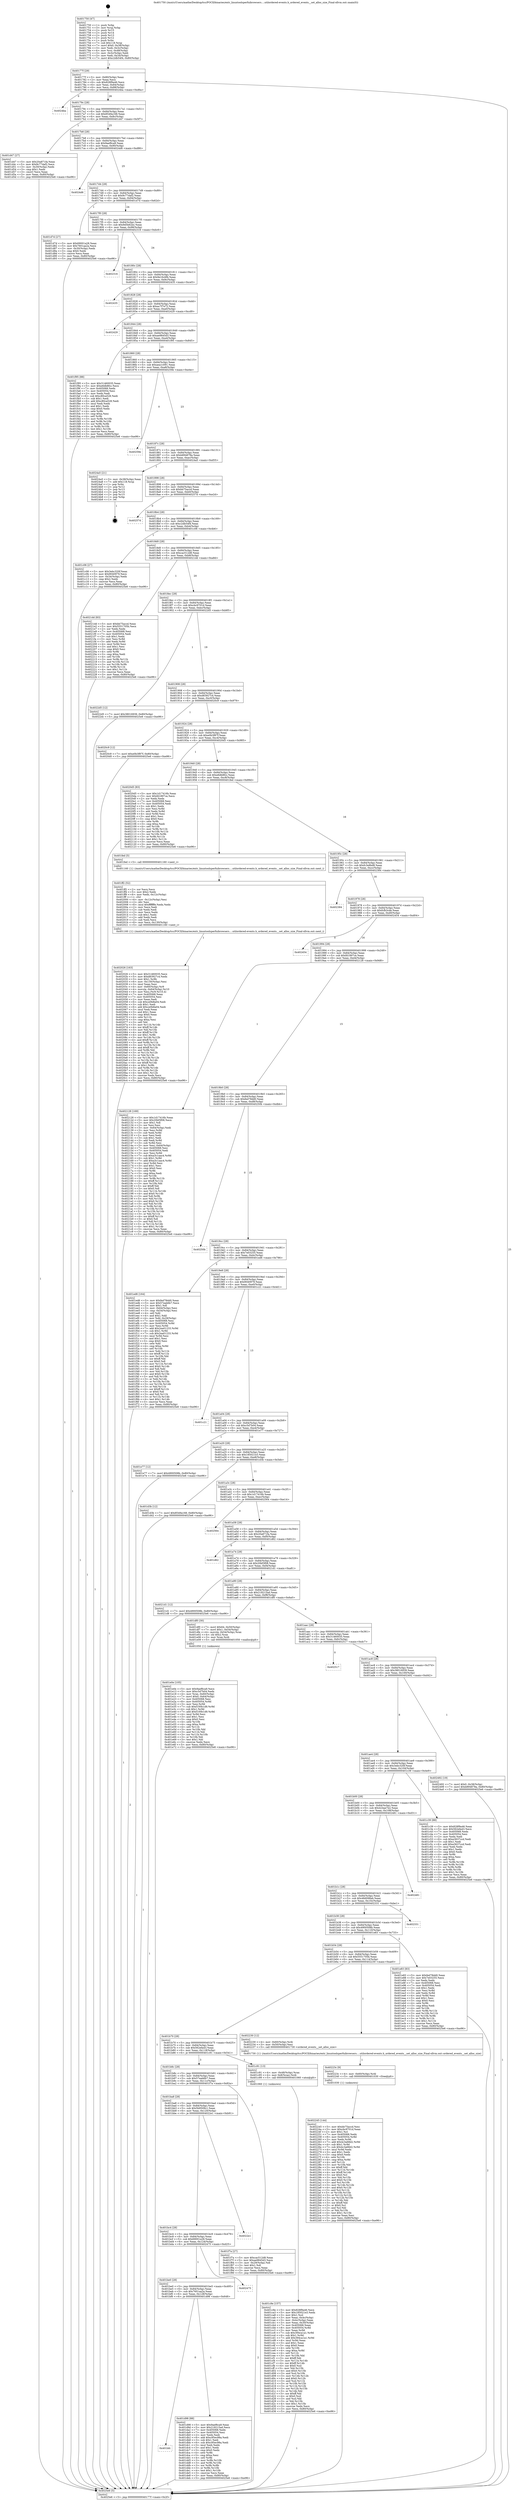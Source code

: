 digraph "0x401750" {
  label = "0x401750 (/mnt/c/Users/mathe/Desktop/tcc/POCII/binaries/extr_linuxtoolsperfuibrowsers....utilordered-events.h_ordered_events__set_alloc_size_Final-ollvm.out::main(0))"
  labelloc = "t"
  node[shape=record]

  Entry [label="",width=0.3,height=0.3,shape=circle,fillcolor=black,style=filled]
  "0x40177f" [label="{
     0x40177f [29]\l
     | [instrs]\l
     &nbsp;&nbsp;0x40177f \<+3\>: mov -0x80(%rbp),%eax\l
     &nbsp;&nbsp;0x401782 \<+2\>: mov %eax,%ecx\l
     &nbsp;&nbsp;0x401784 \<+6\>: sub $0x828f9a46,%ecx\l
     &nbsp;&nbsp;0x40178a \<+6\>: mov %eax,-0x84(%rbp)\l
     &nbsp;&nbsp;0x401790 \<+6\>: mov %ecx,-0x88(%rbp)\l
     &nbsp;&nbsp;0x401796 \<+6\>: je 00000000004024ba \<main+0xd6a\>\l
  }"]
  "0x4024ba" [label="{
     0x4024ba\l
  }", style=dashed]
  "0x40179c" [label="{
     0x40179c [28]\l
     | [instrs]\l
     &nbsp;&nbsp;0x40179c \<+5\>: jmp 00000000004017a1 \<main+0x51\>\l
     &nbsp;&nbsp;0x4017a1 \<+6\>: mov -0x84(%rbp),%eax\l
     &nbsp;&nbsp;0x4017a7 \<+5\>: sub $0x8549a168,%eax\l
     &nbsp;&nbsp;0x4017ac \<+6\>: mov %eax,-0x8c(%rbp)\l
     &nbsp;&nbsp;0x4017b2 \<+6\>: je 0000000000401d47 \<main+0x5f7\>\l
  }"]
  Exit [label="",width=0.3,height=0.3,shape=circle,fillcolor=black,style=filled,peripheries=2]
  "0x401d47" [label="{
     0x401d47 [27]\l
     | [instrs]\l
     &nbsp;&nbsp;0x401d47 \<+5\>: mov $0x20a871fa,%eax\l
     &nbsp;&nbsp;0x401d4c \<+5\>: mov $0x9c77daf2,%ecx\l
     &nbsp;&nbsp;0x401d51 \<+3\>: mov -0x30(%rbp),%edx\l
     &nbsp;&nbsp;0x401d54 \<+3\>: cmp $0x1,%edx\l
     &nbsp;&nbsp;0x401d57 \<+3\>: cmovl %ecx,%eax\l
     &nbsp;&nbsp;0x401d5a \<+3\>: mov %eax,-0x80(%rbp)\l
     &nbsp;&nbsp;0x401d5d \<+5\>: jmp 00000000004025e6 \<main+0xe96\>\l
  }"]
  "0x4017b8" [label="{
     0x4017b8 [28]\l
     | [instrs]\l
     &nbsp;&nbsp;0x4017b8 \<+5\>: jmp 00000000004017bd \<main+0x6d\>\l
     &nbsp;&nbsp;0x4017bd \<+6\>: mov -0x84(%rbp),%eax\l
     &nbsp;&nbsp;0x4017c3 \<+5\>: sub $0x9aef6ca9,%eax\l
     &nbsp;&nbsp;0x4017c8 \<+6\>: mov %eax,-0x90(%rbp)\l
     &nbsp;&nbsp;0x4017ce \<+6\>: je 00000000004024d6 \<main+0xd86\>\l
  }"]
  "0x402245" [label="{
     0x402245 [144]\l
     | [instrs]\l
     &nbsp;&nbsp;0x402245 \<+5\>: mov $0xbb75accd,%esi\l
     &nbsp;&nbsp;0x40224a \<+5\>: mov $0xcbc9701d,%eax\l
     &nbsp;&nbsp;0x40224f \<+2\>: mov $0x1,%cl\l
     &nbsp;&nbsp;0x402251 \<+7\>: mov 0x405068,%edx\l
     &nbsp;&nbsp;0x402258 \<+8\>: mov 0x405054,%r8d\l
     &nbsp;&nbsp;0x402260 \<+3\>: mov %edx,%r9d\l
     &nbsp;&nbsp;0x402263 \<+7\>: add $0x4c3a68d2,%r9d\l
     &nbsp;&nbsp;0x40226a \<+4\>: sub $0x1,%r9d\l
     &nbsp;&nbsp;0x40226e \<+7\>: sub $0x4c3a68d2,%r9d\l
     &nbsp;&nbsp;0x402275 \<+4\>: imul %r9d,%edx\l
     &nbsp;&nbsp;0x402279 \<+3\>: and $0x1,%edx\l
     &nbsp;&nbsp;0x40227c \<+3\>: cmp $0x0,%edx\l
     &nbsp;&nbsp;0x40227f \<+4\>: sete %r10b\l
     &nbsp;&nbsp;0x402283 \<+4\>: cmp $0xa,%r8d\l
     &nbsp;&nbsp;0x402287 \<+4\>: setl %r11b\l
     &nbsp;&nbsp;0x40228b \<+3\>: mov %r10b,%bl\l
     &nbsp;&nbsp;0x40228e \<+3\>: xor $0xff,%bl\l
     &nbsp;&nbsp;0x402291 \<+3\>: mov %r11b,%r14b\l
     &nbsp;&nbsp;0x402294 \<+4\>: xor $0xff,%r14b\l
     &nbsp;&nbsp;0x402298 \<+3\>: xor $0x0,%cl\l
     &nbsp;&nbsp;0x40229b \<+3\>: mov %bl,%r15b\l
     &nbsp;&nbsp;0x40229e \<+4\>: and $0x0,%r15b\l
     &nbsp;&nbsp;0x4022a2 \<+3\>: and %cl,%r10b\l
     &nbsp;&nbsp;0x4022a5 \<+3\>: mov %r14b,%r12b\l
     &nbsp;&nbsp;0x4022a8 \<+4\>: and $0x0,%r12b\l
     &nbsp;&nbsp;0x4022ac \<+3\>: and %cl,%r11b\l
     &nbsp;&nbsp;0x4022af \<+3\>: or %r10b,%r15b\l
     &nbsp;&nbsp;0x4022b2 \<+3\>: or %r11b,%r12b\l
     &nbsp;&nbsp;0x4022b5 \<+3\>: xor %r12b,%r15b\l
     &nbsp;&nbsp;0x4022b8 \<+3\>: or %r14b,%bl\l
     &nbsp;&nbsp;0x4022bb \<+3\>: xor $0xff,%bl\l
     &nbsp;&nbsp;0x4022be \<+3\>: or $0x0,%cl\l
     &nbsp;&nbsp;0x4022c1 \<+2\>: and %cl,%bl\l
     &nbsp;&nbsp;0x4022c3 \<+3\>: or %bl,%r15b\l
     &nbsp;&nbsp;0x4022c6 \<+4\>: test $0x1,%r15b\l
     &nbsp;&nbsp;0x4022ca \<+3\>: cmovne %eax,%esi\l
     &nbsp;&nbsp;0x4022cd \<+3\>: mov %esi,-0x80(%rbp)\l
     &nbsp;&nbsp;0x4022d0 \<+5\>: jmp 00000000004025e6 \<main+0xe96\>\l
  }"]
  "0x4024d6" [label="{
     0x4024d6\l
  }", style=dashed]
  "0x4017d4" [label="{
     0x4017d4 [28]\l
     | [instrs]\l
     &nbsp;&nbsp;0x4017d4 \<+5\>: jmp 00000000004017d9 \<main+0x89\>\l
     &nbsp;&nbsp;0x4017d9 \<+6\>: mov -0x84(%rbp),%eax\l
     &nbsp;&nbsp;0x4017df \<+5\>: sub $0x9c77daf2,%eax\l
     &nbsp;&nbsp;0x4017e4 \<+6\>: mov %eax,-0x94(%rbp)\l
     &nbsp;&nbsp;0x4017ea \<+6\>: je 0000000000401d7d \<main+0x62d\>\l
  }"]
  "0x40223c" [label="{
     0x40223c [9]\l
     | [instrs]\l
     &nbsp;&nbsp;0x40223c \<+4\>: mov -0x60(%rbp),%rdi\l
     &nbsp;&nbsp;0x402240 \<+5\>: call 0000000000401030 \<free@plt\>\l
     | [calls]\l
     &nbsp;&nbsp;0x401030 \{1\} (unknown)\l
  }"]
  "0x401d7d" [label="{
     0x401d7d [27]\l
     | [instrs]\l
     &nbsp;&nbsp;0x401d7d \<+5\>: mov $0x69001a28,%eax\l
     &nbsp;&nbsp;0x401d82 \<+5\>: mov $0x7601aa2a,%ecx\l
     &nbsp;&nbsp;0x401d87 \<+3\>: mov -0x30(%rbp),%edx\l
     &nbsp;&nbsp;0x401d8a \<+3\>: cmp $0x0,%edx\l
     &nbsp;&nbsp;0x401d8d \<+3\>: cmove %ecx,%eax\l
     &nbsp;&nbsp;0x401d90 \<+3\>: mov %eax,-0x80(%rbp)\l
     &nbsp;&nbsp;0x401d93 \<+5\>: jmp 00000000004025e6 \<main+0xe96\>\l
  }"]
  "0x4017f0" [label="{
     0x4017f0 [28]\l
     | [instrs]\l
     &nbsp;&nbsp;0x4017f0 \<+5\>: jmp 00000000004017f5 \<main+0xa5\>\l
     &nbsp;&nbsp;0x4017f5 \<+6\>: mov -0x84(%rbp),%eax\l
     &nbsp;&nbsp;0x4017fb \<+5\>: sub $0x9d5b62ec,%eax\l
     &nbsp;&nbsp;0x401800 \<+6\>: mov %eax,-0x98(%rbp)\l
     &nbsp;&nbsp;0x401806 \<+6\>: je 0000000000402316 \<main+0xbc6\>\l
  }"]
  "0x402026" [label="{
     0x402026 [163]\l
     | [instrs]\l
     &nbsp;&nbsp;0x402026 \<+5\>: mov $0x31460035,%ecx\l
     &nbsp;&nbsp;0x40202b \<+5\>: mov $0xd83927c4,%edx\l
     &nbsp;&nbsp;0x402030 \<+3\>: mov $0x1,%r8b\l
     &nbsp;&nbsp;0x402033 \<+6\>: mov -0x130(%rbp),%esi\l
     &nbsp;&nbsp;0x402039 \<+3\>: imul %eax,%esi\l
     &nbsp;&nbsp;0x40203c \<+4\>: mov -0x60(%rbp),%r9\l
     &nbsp;&nbsp;0x402040 \<+4\>: movslq -0x64(%rbp),%r10\l
     &nbsp;&nbsp;0x402044 \<+4\>: mov %esi,(%r9,%r10,4)\l
     &nbsp;&nbsp;0x402048 \<+7\>: mov 0x405068,%eax\l
     &nbsp;&nbsp;0x40204f \<+7\>: mov 0x405054,%esi\l
     &nbsp;&nbsp;0x402056 \<+2\>: mov %eax,%edi\l
     &nbsp;&nbsp;0x402058 \<+6\>: sub $0xce0b8a04,%edi\l
     &nbsp;&nbsp;0x40205e \<+3\>: sub $0x1,%edi\l
     &nbsp;&nbsp;0x402061 \<+6\>: add $0xce0b8a04,%edi\l
     &nbsp;&nbsp;0x402067 \<+3\>: imul %edi,%eax\l
     &nbsp;&nbsp;0x40206a \<+3\>: and $0x1,%eax\l
     &nbsp;&nbsp;0x40206d \<+3\>: cmp $0x0,%eax\l
     &nbsp;&nbsp;0x402070 \<+4\>: sete %r11b\l
     &nbsp;&nbsp;0x402074 \<+3\>: cmp $0xa,%esi\l
     &nbsp;&nbsp;0x402077 \<+3\>: setl %bl\l
     &nbsp;&nbsp;0x40207a \<+3\>: mov %r11b,%r14b\l
     &nbsp;&nbsp;0x40207d \<+4\>: xor $0xff,%r14b\l
     &nbsp;&nbsp;0x402081 \<+3\>: mov %bl,%r15b\l
     &nbsp;&nbsp;0x402084 \<+4\>: xor $0xff,%r15b\l
     &nbsp;&nbsp;0x402088 \<+4\>: xor $0x1,%r8b\l
     &nbsp;&nbsp;0x40208c \<+3\>: mov %r14b,%r12b\l
     &nbsp;&nbsp;0x40208f \<+4\>: and $0xff,%r12b\l
     &nbsp;&nbsp;0x402093 \<+3\>: and %r8b,%r11b\l
     &nbsp;&nbsp;0x402096 \<+3\>: mov %r15b,%r13b\l
     &nbsp;&nbsp;0x402099 \<+4\>: and $0xff,%r13b\l
     &nbsp;&nbsp;0x40209d \<+3\>: and %r8b,%bl\l
     &nbsp;&nbsp;0x4020a0 \<+3\>: or %r11b,%r12b\l
     &nbsp;&nbsp;0x4020a3 \<+3\>: or %bl,%r13b\l
     &nbsp;&nbsp;0x4020a6 \<+3\>: xor %r13b,%r12b\l
     &nbsp;&nbsp;0x4020a9 \<+3\>: or %r15b,%r14b\l
     &nbsp;&nbsp;0x4020ac \<+4\>: xor $0xff,%r14b\l
     &nbsp;&nbsp;0x4020b0 \<+4\>: or $0x1,%r8b\l
     &nbsp;&nbsp;0x4020b4 \<+3\>: and %r8b,%r14b\l
     &nbsp;&nbsp;0x4020b7 \<+3\>: or %r14b,%r12b\l
     &nbsp;&nbsp;0x4020ba \<+4\>: test $0x1,%r12b\l
     &nbsp;&nbsp;0x4020be \<+3\>: cmovne %edx,%ecx\l
     &nbsp;&nbsp;0x4020c1 \<+3\>: mov %ecx,-0x80(%rbp)\l
     &nbsp;&nbsp;0x4020c4 \<+5\>: jmp 00000000004025e6 \<main+0xe96\>\l
  }"]
  "0x402316" [label="{
     0x402316\l
  }", style=dashed]
  "0x40180c" [label="{
     0x40180c [28]\l
     | [instrs]\l
     &nbsp;&nbsp;0x40180c \<+5\>: jmp 0000000000401811 \<main+0xc1\>\l
     &nbsp;&nbsp;0x401811 \<+6\>: mov -0x84(%rbp),%eax\l
     &nbsp;&nbsp;0x401817 \<+5\>: sub $0x9e16c6fb,%eax\l
     &nbsp;&nbsp;0x40181c \<+6\>: mov %eax,-0x9c(%rbp)\l
     &nbsp;&nbsp;0x401822 \<+6\>: je 0000000000402435 \<main+0xce5\>\l
  }"]
  "0x401ff2" [label="{
     0x401ff2 [52]\l
     | [instrs]\l
     &nbsp;&nbsp;0x401ff2 \<+2\>: xor %ecx,%ecx\l
     &nbsp;&nbsp;0x401ff4 \<+5\>: mov $0x2,%edx\l
     &nbsp;&nbsp;0x401ff9 \<+6\>: mov %edx,-0x12c(%rbp)\l
     &nbsp;&nbsp;0x401fff \<+1\>: cltd\l
     &nbsp;&nbsp;0x402000 \<+6\>: mov -0x12c(%rbp),%esi\l
     &nbsp;&nbsp;0x402006 \<+2\>: idiv %esi\l
     &nbsp;&nbsp;0x402008 \<+6\>: imul $0xfffffffe,%edx,%edx\l
     &nbsp;&nbsp;0x40200e \<+2\>: mov %ecx,%edi\l
     &nbsp;&nbsp;0x402010 \<+2\>: sub %edx,%edi\l
     &nbsp;&nbsp;0x402012 \<+2\>: mov %ecx,%edx\l
     &nbsp;&nbsp;0x402014 \<+3\>: sub $0x1,%edx\l
     &nbsp;&nbsp;0x402017 \<+2\>: add %edx,%edi\l
     &nbsp;&nbsp;0x402019 \<+2\>: sub %edi,%ecx\l
     &nbsp;&nbsp;0x40201b \<+6\>: mov %ecx,-0x130(%rbp)\l
     &nbsp;&nbsp;0x402021 \<+5\>: call 0000000000401160 \<next_i\>\l
     | [calls]\l
     &nbsp;&nbsp;0x401160 \{1\} (/mnt/c/Users/mathe/Desktop/tcc/POCII/binaries/extr_linuxtoolsperfuibrowsers....utilordered-events.h_ordered_events__set_alloc_size_Final-ollvm.out::next_i)\l
  }"]
  "0x402435" [label="{
     0x402435\l
  }", style=dashed]
  "0x401828" [label="{
     0x401828 [28]\l
     | [instrs]\l
     &nbsp;&nbsp;0x401828 \<+5\>: jmp 000000000040182d \<main+0xdd\>\l
     &nbsp;&nbsp;0x40182d \<+6\>: mov -0x84(%rbp),%eax\l
     &nbsp;&nbsp;0x401833 \<+5\>: sub $0xac7f7e72,%eax\l
     &nbsp;&nbsp;0x401838 \<+6\>: mov %eax,-0xa0(%rbp)\l
     &nbsp;&nbsp;0x40183e \<+6\>: je 0000000000402429 \<main+0xcd9\>\l
  }"]
  "0x401e0e" [label="{
     0x401e0e [105]\l
     | [instrs]\l
     &nbsp;&nbsp;0x401e0e \<+5\>: mov $0x9aef6ca9,%ecx\l
     &nbsp;&nbsp;0x401e13 \<+5\>: mov $0xc5d7b04,%edx\l
     &nbsp;&nbsp;0x401e18 \<+4\>: mov %rax,-0x60(%rbp)\l
     &nbsp;&nbsp;0x401e1c \<+7\>: movl $0x0,-0x64(%rbp)\l
     &nbsp;&nbsp;0x401e23 \<+7\>: mov 0x405068,%esi\l
     &nbsp;&nbsp;0x401e2a \<+8\>: mov 0x405054,%r8d\l
     &nbsp;&nbsp;0x401e32 \<+3\>: mov %esi,%r9d\l
     &nbsp;&nbsp;0x401e35 \<+7\>: sub $0xf100b1d9,%r9d\l
     &nbsp;&nbsp;0x401e3c \<+4\>: sub $0x1,%r9d\l
     &nbsp;&nbsp;0x401e40 \<+7\>: add $0xf100b1d9,%r9d\l
     &nbsp;&nbsp;0x401e47 \<+4\>: imul %r9d,%esi\l
     &nbsp;&nbsp;0x401e4b \<+3\>: and $0x1,%esi\l
     &nbsp;&nbsp;0x401e4e \<+3\>: cmp $0x0,%esi\l
     &nbsp;&nbsp;0x401e51 \<+4\>: sete %r10b\l
     &nbsp;&nbsp;0x401e55 \<+4\>: cmp $0xa,%r8d\l
     &nbsp;&nbsp;0x401e59 \<+4\>: setl %r11b\l
     &nbsp;&nbsp;0x401e5d \<+3\>: mov %r10b,%bl\l
     &nbsp;&nbsp;0x401e60 \<+3\>: and %r11b,%bl\l
     &nbsp;&nbsp;0x401e63 \<+3\>: xor %r11b,%r10b\l
     &nbsp;&nbsp;0x401e66 \<+3\>: or %r10b,%bl\l
     &nbsp;&nbsp;0x401e69 \<+3\>: test $0x1,%bl\l
     &nbsp;&nbsp;0x401e6c \<+3\>: cmovne %edx,%ecx\l
     &nbsp;&nbsp;0x401e6f \<+3\>: mov %ecx,-0x80(%rbp)\l
     &nbsp;&nbsp;0x401e72 \<+5\>: jmp 00000000004025e6 \<main+0xe96\>\l
  }"]
  "0x402429" [label="{
     0x402429\l
  }", style=dashed]
  "0x401844" [label="{
     0x401844 [28]\l
     | [instrs]\l
     &nbsp;&nbsp;0x401844 \<+5\>: jmp 0000000000401849 \<main+0xf9\>\l
     &nbsp;&nbsp;0x401849 \<+6\>: mov -0x84(%rbp),%eax\l
     &nbsp;&nbsp;0x40184f \<+5\>: sub $0xae9845d3,%eax\l
     &nbsp;&nbsp;0x401854 \<+6\>: mov %eax,-0xa4(%rbp)\l
     &nbsp;&nbsp;0x40185a \<+6\>: je 0000000000401f95 \<main+0x845\>\l
  }"]
  "0x401bfc" [label="{
     0x401bfc\l
  }", style=dashed]
  "0x401f95" [label="{
     0x401f95 [88]\l
     | [instrs]\l
     &nbsp;&nbsp;0x401f95 \<+5\>: mov $0x31460035,%eax\l
     &nbsp;&nbsp;0x401f9a \<+5\>: mov $0xe6db8fcc,%ecx\l
     &nbsp;&nbsp;0x401f9f \<+7\>: mov 0x405068,%edx\l
     &nbsp;&nbsp;0x401fa6 \<+7\>: mov 0x405054,%esi\l
     &nbsp;&nbsp;0x401fad \<+2\>: mov %edx,%edi\l
     &nbsp;&nbsp;0x401faf \<+6\>: sub $0xc80ca528,%edi\l
     &nbsp;&nbsp;0x401fb5 \<+3\>: sub $0x1,%edi\l
     &nbsp;&nbsp;0x401fb8 \<+6\>: add $0xc80ca528,%edi\l
     &nbsp;&nbsp;0x401fbe \<+3\>: imul %edi,%edx\l
     &nbsp;&nbsp;0x401fc1 \<+3\>: and $0x1,%edx\l
     &nbsp;&nbsp;0x401fc4 \<+3\>: cmp $0x0,%edx\l
     &nbsp;&nbsp;0x401fc7 \<+4\>: sete %r8b\l
     &nbsp;&nbsp;0x401fcb \<+3\>: cmp $0xa,%esi\l
     &nbsp;&nbsp;0x401fce \<+4\>: setl %r9b\l
     &nbsp;&nbsp;0x401fd2 \<+3\>: mov %r8b,%r10b\l
     &nbsp;&nbsp;0x401fd5 \<+3\>: and %r9b,%r10b\l
     &nbsp;&nbsp;0x401fd8 \<+3\>: xor %r9b,%r8b\l
     &nbsp;&nbsp;0x401fdb \<+3\>: or %r8b,%r10b\l
     &nbsp;&nbsp;0x401fde \<+4\>: test $0x1,%r10b\l
     &nbsp;&nbsp;0x401fe2 \<+3\>: cmovne %ecx,%eax\l
     &nbsp;&nbsp;0x401fe5 \<+3\>: mov %eax,-0x80(%rbp)\l
     &nbsp;&nbsp;0x401fe8 \<+5\>: jmp 00000000004025e6 \<main+0xe96\>\l
  }"]
  "0x401860" [label="{
     0x401860 [28]\l
     | [instrs]\l
     &nbsp;&nbsp;0x401860 \<+5\>: jmp 0000000000401865 \<main+0x115\>\l
     &nbsp;&nbsp;0x401865 \<+6\>: mov -0x84(%rbp),%eax\l
     &nbsp;&nbsp;0x40186b \<+5\>: sub $0xaea1c091,%eax\l
     &nbsp;&nbsp;0x401870 \<+6\>: mov %eax,-0xa8(%rbp)\l
     &nbsp;&nbsp;0x401876 \<+6\>: je 000000000040259e \<main+0xe4e\>\l
  }"]
  "0x401d98" [label="{
     0x401d98 [88]\l
     | [instrs]\l
     &nbsp;&nbsp;0x401d98 \<+5\>: mov $0x9aef6ca9,%eax\l
     &nbsp;&nbsp;0x401d9d \<+5\>: mov $0x218215ad,%ecx\l
     &nbsp;&nbsp;0x401da2 \<+7\>: mov 0x405068,%edx\l
     &nbsp;&nbsp;0x401da9 \<+7\>: mov 0x405054,%esi\l
     &nbsp;&nbsp;0x401db0 \<+2\>: mov %edx,%edi\l
     &nbsp;&nbsp;0x401db2 \<+6\>: add $0xc95ec98a,%edi\l
     &nbsp;&nbsp;0x401db8 \<+3\>: sub $0x1,%edi\l
     &nbsp;&nbsp;0x401dbb \<+6\>: sub $0xc95ec98a,%edi\l
     &nbsp;&nbsp;0x401dc1 \<+3\>: imul %edi,%edx\l
     &nbsp;&nbsp;0x401dc4 \<+3\>: and $0x1,%edx\l
     &nbsp;&nbsp;0x401dc7 \<+3\>: cmp $0x0,%edx\l
     &nbsp;&nbsp;0x401dca \<+4\>: sete %r8b\l
     &nbsp;&nbsp;0x401dce \<+3\>: cmp $0xa,%esi\l
     &nbsp;&nbsp;0x401dd1 \<+4\>: setl %r9b\l
     &nbsp;&nbsp;0x401dd5 \<+3\>: mov %r8b,%r10b\l
     &nbsp;&nbsp;0x401dd8 \<+3\>: and %r9b,%r10b\l
     &nbsp;&nbsp;0x401ddb \<+3\>: xor %r9b,%r8b\l
     &nbsp;&nbsp;0x401dde \<+3\>: or %r8b,%r10b\l
     &nbsp;&nbsp;0x401de1 \<+4\>: test $0x1,%r10b\l
     &nbsp;&nbsp;0x401de5 \<+3\>: cmovne %ecx,%eax\l
     &nbsp;&nbsp;0x401de8 \<+3\>: mov %eax,-0x80(%rbp)\l
     &nbsp;&nbsp;0x401deb \<+5\>: jmp 00000000004025e6 \<main+0xe96\>\l
  }"]
  "0x40259e" [label="{
     0x40259e\l
  }", style=dashed]
  "0x40187c" [label="{
     0x40187c [28]\l
     | [instrs]\l
     &nbsp;&nbsp;0x40187c \<+5\>: jmp 0000000000401881 \<main+0x131\>\l
     &nbsp;&nbsp;0x401881 \<+6\>: mov -0x84(%rbp),%eax\l
     &nbsp;&nbsp;0x401887 \<+5\>: sub $0xb894878a,%eax\l
     &nbsp;&nbsp;0x40188c \<+6\>: mov %eax,-0xac(%rbp)\l
     &nbsp;&nbsp;0x401892 \<+6\>: je 00000000004024a5 \<main+0xd55\>\l
  }"]
  "0x401be0" [label="{
     0x401be0 [28]\l
     | [instrs]\l
     &nbsp;&nbsp;0x401be0 \<+5\>: jmp 0000000000401be5 \<main+0x495\>\l
     &nbsp;&nbsp;0x401be5 \<+6\>: mov -0x84(%rbp),%eax\l
     &nbsp;&nbsp;0x401beb \<+5\>: sub $0x7601aa2a,%eax\l
     &nbsp;&nbsp;0x401bf0 \<+6\>: mov %eax,-0x128(%rbp)\l
     &nbsp;&nbsp;0x401bf6 \<+6\>: je 0000000000401d98 \<main+0x648\>\l
  }"]
  "0x4024a5" [label="{
     0x4024a5 [21]\l
     | [instrs]\l
     &nbsp;&nbsp;0x4024a5 \<+3\>: mov -0x38(%rbp),%eax\l
     &nbsp;&nbsp;0x4024a8 \<+7\>: add $0x118,%rsp\l
     &nbsp;&nbsp;0x4024af \<+1\>: pop %rbx\l
     &nbsp;&nbsp;0x4024b0 \<+2\>: pop %r12\l
     &nbsp;&nbsp;0x4024b2 \<+2\>: pop %r13\l
     &nbsp;&nbsp;0x4024b4 \<+2\>: pop %r14\l
     &nbsp;&nbsp;0x4024b6 \<+2\>: pop %r15\l
     &nbsp;&nbsp;0x4024b8 \<+1\>: pop %rbp\l
     &nbsp;&nbsp;0x4024b9 \<+1\>: ret\l
  }"]
  "0x401898" [label="{
     0x401898 [28]\l
     | [instrs]\l
     &nbsp;&nbsp;0x401898 \<+5\>: jmp 000000000040189d \<main+0x14d\>\l
     &nbsp;&nbsp;0x40189d \<+6\>: mov -0x84(%rbp),%eax\l
     &nbsp;&nbsp;0x4018a3 \<+5\>: sub $0xbb75accd,%eax\l
     &nbsp;&nbsp;0x4018a8 \<+6\>: mov %eax,-0xb0(%rbp)\l
     &nbsp;&nbsp;0x4018ae \<+6\>: je 000000000040257d \<main+0xe2d\>\l
  }"]
  "0x402475" [label="{
     0x402475\l
  }", style=dashed]
  "0x40257d" [label="{
     0x40257d\l
  }", style=dashed]
  "0x4018b4" [label="{
     0x4018b4 [28]\l
     | [instrs]\l
     &nbsp;&nbsp;0x4018b4 \<+5\>: jmp 00000000004018b9 \<main+0x169\>\l
     &nbsp;&nbsp;0x4018b9 \<+6\>: mov -0x84(%rbp),%eax\l
     &nbsp;&nbsp;0x4018bf \<+5\>: sub $0xc2db54f4,%eax\l
     &nbsp;&nbsp;0x4018c4 \<+6\>: mov %eax,-0xb4(%rbp)\l
     &nbsp;&nbsp;0x4018ca \<+6\>: je 0000000000401c06 \<main+0x4b6\>\l
  }"]
  "0x401bc4" [label="{
     0x401bc4 [28]\l
     | [instrs]\l
     &nbsp;&nbsp;0x401bc4 \<+5\>: jmp 0000000000401bc9 \<main+0x479\>\l
     &nbsp;&nbsp;0x401bc9 \<+6\>: mov -0x84(%rbp),%eax\l
     &nbsp;&nbsp;0x401bcf \<+5\>: sub $0x69001a28,%eax\l
     &nbsp;&nbsp;0x401bd4 \<+6\>: mov %eax,-0x124(%rbp)\l
     &nbsp;&nbsp;0x401bda \<+6\>: je 0000000000402475 \<main+0xd25\>\l
  }"]
  "0x401c06" [label="{
     0x401c06 [27]\l
     | [instrs]\l
     &nbsp;&nbsp;0x401c06 \<+5\>: mov $0x3ebc320f,%eax\l
     &nbsp;&nbsp;0x401c0b \<+5\>: mov $0x9040979,%ecx\l
     &nbsp;&nbsp;0x401c10 \<+3\>: mov -0x34(%rbp),%edx\l
     &nbsp;&nbsp;0x401c13 \<+3\>: cmp $0x2,%edx\l
     &nbsp;&nbsp;0x401c16 \<+3\>: cmovne %ecx,%eax\l
     &nbsp;&nbsp;0x401c19 \<+3\>: mov %eax,-0x80(%rbp)\l
     &nbsp;&nbsp;0x401c1c \<+5\>: jmp 00000000004025e6 \<main+0xe96\>\l
  }"]
  "0x4018d0" [label="{
     0x4018d0 [28]\l
     | [instrs]\l
     &nbsp;&nbsp;0x4018d0 \<+5\>: jmp 00000000004018d5 \<main+0x185\>\l
     &nbsp;&nbsp;0x4018d5 \<+6\>: mov -0x84(%rbp),%eax\l
     &nbsp;&nbsp;0x4018db \<+5\>: sub $0xcac512d8,%eax\l
     &nbsp;&nbsp;0x4018e0 \<+6\>: mov %eax,-0xb8(%rbp)\l
     &nbsp;&nbsp;0x4018e6 \<+6\>: je 00000000004021dd \<main+0xa8d\>\l
  }"]
  "0x4025e6" [label="{
     0x4025e6 [5]\l
     | [instrs]\l
     &nbsp;&nbsp;0x4025e6 \<+5\>: jmp 000000000040177f \<main+0x2f\>\l
  }"]
  "0x401750" [label="{
     0x401750 [47]\l
     | [instrs]\l
     &nbsp;&nbsp;0x401750 \<+1\>: push %rbp\l
     &nbsp;&nbsp;0x401751 \<+3\>: mov %rsp,%rbp\l
     &nbsp;&nbsp;0x401754 \<+2\>: push %r15\l
     &nbsp;&nbsp;0x401756 \<+2\>: push %r14\l
     &nbsp;&nbsp;0x401758 \<+2\>: push %r13\l
     &nbsp;&nbsp;0x40175a \<+2\>: push %r12\l
     &nbsp;&nbsp;0x40175c \<+1\>: push %rbx\l
     &nbsp;&nbsp;0x40175d \<+7\>: sub $0x118,%rsp\l
     &nbsp;&nbsp;0x401764 \<+7\>: movl $0x0,-0x38(%rbp)\l
     &nbsp;&nbsp;0x40176b \<+3\>: mov %edi,-0x3c(%rbp)\l
     &nbsp;&nbsp;0x40176e \<+4\>: mov %rsi,-0x48(%rbp)\l
     &nbsp;&nbsp;0x401772 \<+3\>: mov -0x3c(%rbp),%edi\l
     &nbsp;&nbsp;0x401775 \<+3\>: mov %edi,-0x34(%rbp)\l
     &nbsp;&nbsp;0x401778 \<+7\>: movl $0xc2db54f4,-0x80(%rbp)\l
  }"]
  "0x4022e1" [label="{
     0x4022e1\l
  }", style=dashed]
  "0x4021dd" [label="{
     0x4021dd [83]\l
     | [instrs]\l
     &nbsp;&nbsp;0x4021dd \<+5\>: mov $0xbb75accd,%eax\l
     &nbsp;&nbsp;0x4021e2 \<+5\>: mov $0x5551705b,%ecx\l
     &nbsp;&nbsp;0x4021e7 \<+2\>: xor %edx,%edx\l
     &nbsp;&nbsp;0x4021e9 \<+7\>: mov 0x405068,%esi\l
     &nbsp;&nbsp;0x4021f0 \<+7\>: mov 0x405054,%edi\l
     &nbsp;&nbsp;0x4021f7 \<+3\>: sub $0x1,%edx\l
     &nbsp;&nbsp;0x4021fa \<+3\>: mov %esi,%r8d\l
     &nbsp;&nbsp;0x4021fd \<+3\>: add %edx,%r8d\l
     &nbsp;&nbsp;0x402200 \<+4\>: imul %r8d,%esi\l
     &nbsp;&nbsp;0x402204 \<+3\>: and $0x1,%esi\l
     &nbsp;&nbsp;0x402207 \<+3\>: cmp $0x0,%esi\l
     &nbsp;&nbsp;0x40220a \<+4\>: sete %r9b\l
     &nbsp;&nbsp;0x40220e \<+3\>: cmp $0xa,%edi\l
     &nbsp;&nbsp;0x402211 \<+4\>: setl %r10b\l
     &nbsp;&nbsp;0x402215 \<+3\>: mov %r9b,%r11b\l
     &nbsp;&nbsp;0x402218 \<+3\>: and %r10b,%r11b\l
     &nbsp;&nbsp;0x40221b \<+3\>: xor %r10b,%r9b\l
     &nbsp;&nbsp;0x40221e \<+3\>: or %r9b,%r11b\l
     &nbsp;&nbsp;0x402221 \<+4\>: test $0x1,%r11b\l
     &nbsp;&nbsp;0x402225 \<+3\>: cmovne %ecx,%eax\l
     &nbsp;&nbsp;0x402228 \<+3\>: mov %eax,-0x80(%rbp)\l
     &nbsp;&nbsp;0x40222b \<+5\>: jmp 00000000004025e6 \<main+0xe96\>\l
  }"]
  "0x4018ec" [label="{
     0x4018ec [28]\l
     | [instrs]\l
     &nbsp;&nbsp;0x4018ec \<+5\>: jmp 00000000004018f1 \<main+0x1a1\>\l
     &nbsp;&nbsp;0x4018f1 \<+6\>: mov -0x84(%rbp),%eax\l
     &nbsp;&nbsp;0x4018f7 \<+5\>: sub $0xcbc9701d,%eax\l
     &nbsp;&nbsp;0x4018fc \<+6\>: mov %eax,-0xbc(%rbp)\l
     &nbsp;&nbsp;0x401902 \<+6\>: je 00000000004022d5 \<main+0xb85\>\l
  }"]
  "0x401ba8" [label="{
     0x401ba8 [28]\l
     | [instrs]\l
     &nbsp;&nbsp;0x401ba8 \<+5\>: jmp 0000000000401bad \<main+0x45d\>\l
     &nbsp;&nbsp;0x401bad \<+6\>: mov -0x84(%rbp),%eax\l
     &nbsp;&nbsp;0x401bb3 \<+5\>: sub $0x5b9509c1,%eax\l
     &nbsp;&nbsp;0x401bb8 \<+6\>: mov %eax,-0x120(%rbp)\l
     &nbsp;&nbsp;0x401bbe \<+6\>: je 00000000004022e1 \<main+0xb91\>\l
  }"]
  "0x4022d5" [label="{
     0x4022d5 [12]\l
     | [instrs]\l
     &nbsp;&nbsp;0x4022d5 \<+7\>: movl $0x38016939,-0x80(%rbp)\l
     &nbsp;&nbsp;0x4022dc \<+5\>: jmp 00000000004025e6 \<main+0xe96\>\l
  }"]
  "0x401908" [label="{
     0x401908 [28]\l
     | [instrs]\l
     &nbsp;&nbsp;0x401908 \<+5\>: jmp 000000000040190d \<main+0x1bd\>\l
     &nbsp;&nbsp;0x40190d \<+6\>: mov -0x84(%rbp),%eax\l
     &nbsp;&nbsp;0x401913 \<+5\>: sub $0xd83927c4,%eax\l
     &nbsp;&nbsp;0x401918 \<+6\>: mov %eax,-0xc0(%rbp)\l
     &nbsp;&nbsp;0x40191e \<+6\>: je 00000000004020c9 \<main+0x979\>\l
  }"]
  "0x401f7a" [label="{
     0x401f7a [27]\l
     | [instrs]\l
     &nbsp;&nbsp;0x401f7a \<+5\>: mov $0xcac512d8,%eax\l
     &nbsp;&nbsp;0x401f7f \<+5\>: mov $0xae9845d3,%ecx\l
     &nbsp;&nbsp;0x401f84 \<+3\>: mov -0x29(%rbp),%dl\l
     &nbsp;&nbsp;0x401f87 \<+3\>: test $0x1,%dl\l
     &nbsp;&nbsp;0x401f8a \<+3\>: cmovne %ecx,%eax\l
     &nbsp;&nbsp;0x401f8d \<+3\>: mov %eax,-0x80(%rbp)\l
     &nbsp;&nbsp;0x401f90 \<+5\>: jmp 00000000004025e6 \<main+0xe96\>\l
  }"]
  "0x4020c9" [label="{
     0x4020c9 [12]\l
     | [instrs]\l
     &nbsp;&nbsp;0x4020c9 \<+7\>: movl $0xe0b3f87f,-0x80(%rbp)\l
     &nbsp;&nbsp;0x4020d0 \<+5\>: jmp 00000000004025e6 \<main+0xe96\>\l
  }"]
  "0x401924" [label="{
     0x401924 [28]\l
     | [instrs]\l
     &nbsp;&nbsp;0x401924 \<+5\>: jmp 0000000000401929 \<main+0x1d9\>\l
     &nbsp;&nbsp;0x401929 \<+6\>: mov -0x84(%rbp),%eax\l
     &nbsp;&nbsp;0x40192f \<+5\>: sub $0xe0b3f87f,%eax\l
     &nbsp;&nbsp;0x401934 \<+6\>: mov %eax,-0xc4(%rbp)\l
     &nbsp;&nbsp;0x40193a \<+6\>: je 00000000004020d5 \<main+0x985\>\l
  }"]
  "0x401c9e" [label="{
     0x401c9e [157]\l
     | [instrs]\l
     &nbsp;&nbsp;0x401c9e \<+5\>: mov $0x828f9a46,%ecx\l
     &nbsp;&nbsp;0x401ca3 \<+5\>: mov $0x185021e3,%edx\l
     &nbsp;&nbsp;0x401ca8 \<+3\>: mov $0x1,%sil\l
     &nbsp;&nbsp;0x401cab \<+3\>: mov %eax,-0x4c(%rbp)\l
     &nbsp;&nbsp;0x401cae \<+3\>: mov -0x4c(%rbp),%eax\l
     &nbsp;&nbsp;0x401cb1 \<+3\>: mov %eax,-0x30(%rbp)\l
     &nbsp;&nbsp;0x401cb4 \<+7\>: mov 0x405068,%eax\l
     &nbsp;&nbsp;0x401cbb \<+8\>: mov 0x405054,%r8d\l
     &nbsp;&nbsp;0x401cc3 \<+3\>: mov %eax,%r9d\l
     &nbsp;&nbsp;0x401cc6 \<+7\>: sub $0x394ca1a1,%r9d\l
     &nbsp;&nbsp;0x401ccd \<+4\>: sub $0x1,%r9d\l
     &nbsp;&nbsp;0x401cd1 \<+7\>: add $0x394ca1a1,%r9d\l
     &nbsp;&nbsp;0x401cd8 \<+4\>: imul %r9d,%eax\l
     &nbsp;&nbsp;0x401cdc \<+3\>: and $0x1,%eax\l
     &nbsp;&nbsp;0x401cdf \<+3\>: cmp $0x0,%eax\l
     &nbsp;&nbsp;0x401ce2 \<+4\>: sete %r10b\l
     &nbsp;&nbsp;0x401ce6 \<+4\>: cmp $0xa,%r8d\l
     &nbsp;&nbsp;0x401cea \<+4\>: setl %r11b\l
     &nbsp;&nbsp;0x401cee \<+3\>: mov %r10b,%bl\l
     &nbsp;&nbsp;0x401cf1 \<+3\>: xor $0xff,%bl\l
     &nbsp;&nbsp;0x401cf4 \<+3\>: mov %r11b,%r14b\l
     &nbsp;&nbsp;0x401cf7 \<+4\>: xor $0xff,%r14b\l
     &nbsp;&nbsp;0x401cfb \<+4\>: xor $0x0,%sil\l
     &nbsp;&nbsp;0x401cff \<+3\>: mov %bl,%r15b\l
     &nbsp;&nbsp;0x401d02 \<+4\>: and $0x0,%r15b\l
     &nbsp;&nbsp;0x401d06 \<+3\>: and %sil,%r10b\l
     &nbsp;&nbsp;0x401d09 \<+3\>: mov %r14b,%r12b\l
     &nbsp;&nbsp;0x401d0c \<+4\>: and $0x0,%r12b\l
     &nbsp;&nbsp;0x401d10 \<+3\>: and %sil,%r11b\l
     &nbsp;&nbsp;0x401d13 \<+3\>: or %r10b,%r15b\l
     &nbsp;&nbsp;0x401d16 \<+3\>: or %r11b,%r12b\l
     &nbsp;&nbsp;0x401d19 \<+3\>: xor %r12b,%r15b\l
     &nbsp;&nbsp;0x401d1c \<+3\>: or %r14b,%bl\l
     &nbsp;&nbsp;0x401d1f \<+3\>: xor $0xff,%bl\l
     &nbsp;&nbsp;0x401d22 \<+4\>: or $0x0,%sil\l
     &nbsp;&nbsp;0x401d26 \<+3\>: and %sil,%bl\l
     &nbsp;&nbsp;0x401d29 \<+3\>: or %bl,%r15b\l
     &nbsp;&nbsp;0x401d2c \<+4\>: test $0x1,%r15b\l
     &nbsp;&nbsp;0x401d30 \<+3\>: cmovne %edx,%ecx\l
     &nbsp;&nbsp;0x401d33 \<+3\>: mov %ecx,-0x80(%rbp)\l
     &nbsp;&nbsp;0x401d36 \<+5\>: jmp 00000000004025e6 \<main+0xe96\>\l
  }"]
  "0x4020d5" [label="{
     0x4020d5 [83]\l
     | [instrs]\l
     &nbsp;&nbsp;0x4020d5 \<+5\>: mov $0x1d17416b,%eax\l
     &nbsp;&nbsp;0x4020da \<+5\>: mov $0xfd1897ce,%ecx\l
     &nbsp;&nbsp;0x4020df \<+2\>: xor %edx,%edx\l
     &nbsp;&nbsp;0x4020e1 \<+7\>: mov 0x405068,%esi\l
     &nbsp;&nbsp;0x4020e8 \<+7\>: mov 0x405054,%edi\l
     &nbsp;&nbsp;0x4020ef \<+3\>: sub $0x1,%edx\l
     &nbsp;&nbsp;0x4020f2 \<+3\>: mov %esi,%r8d\l
     &nbsp;&nbsp;0x4020f5 \<+3\>: add %edx,%r8d\l
     &nbsp;&nbsp;0x4020f8 \<+4\>: imul %r8d,%esi\l
     &nbsp;&nbsp;0x4020fc \<+3\>: and $0x1,%esi\l
     &nbsp;&nbsp;0x4020ff \<+3\>: cmp $0x0,%esi\l
     &nbsp;&nbsp;0x402102 \<+4\>: sete %r9b\l
     &nbsp;&nbsp;0x402106 \<+3\>: cmp $0xa,%edi\l
     &nbsp;&nbsp;0x402109 \<+4\>: setl %r10b\l
     &nbsp;&nbsp;0x40210d \<+3\>: mov %r9b,%r11b\l
     &nbsp;&nbsp;0x402110 \<+3\>: and %r10b,%r11b\l
     &nbsp;&nbsp;0x402113 \<+3\>: xor %r10b,%r9b\l
     &nbsp;&nbsp;0x402116 \<+3\>: or %r9b,%r11b\l
     &nbsp;&nbsp;0x402119 \<+4\>: test $0x1,%r11b\l
     &nbsp;&nbsp;0x40211d \<+3\>: cmovne %ecx,%eax\l
     &nbsp;&nbsp;0x402120 \<+3\>: mov %eax,-0x80(%rbp)\l
     &nbsp;&nbsp;0x402123 \<+5\>: jmp 00000000004025e6 \<main+0xe96\>\l
  }"]
  "0x401940" [label="{
     0x401940 [28]\l
     | [instrs]\l
     &nbsp;&nbsp;0x401940 \<+5\>: jmp 0000000000401945 \<main+0x1f5\>\l
     &nbsp;&nbsp;0x401945 \<+6\>: mov -0x84(%rbp),%eax\l
     &nbsp;&nbsp;0x40194b \<+5\>: sub $0xe6db8fcc,%eax\l
     &nbsp;&nbsp;0x401950 \<+6\>: mov %eax,-0xc8(%rbp)\l
     &nbsp;&nbsp;0x401956 \<+6\>: je 0000000000401fed \<main+0x89d\>\l
  }"]
  "0x401b8c" [label="{
     0x401b8c [28]\l
     | [instrs]\l
     &nbsp;&nbsp;0x401b8c \<+5\>: jmp 0000000000401b91 \<main+0x441\>\l
     &nbsp;&nbsp;0x401b91 \<+6\>: mov -0x84(%rbp),%eax\l
     &nbsp;&nbsp;0x401b97 \<+5\>: sub $0x57eab6b7,%eax\l
     &nbsp;&nbsp;0x401b9c \<+6\>: mov %eax,-0x11c(%rbp)\l
     &nbsp;&nbsp;0x401ba2 \<+6\>: je 0000000000401f7a \<main+0x82a\>\l
  }"]
  "0x401fed" [label="{
     0x401fed [5]\l
     | [instrs]\l
     &nbsp;&nbsp;0x401fed \<+5\>: call 0000000000401160 \<next_i\>\l
     | [calls]\l
     &nbsp;&nbsp;0x401160 \{1\} (/mnt/c/Users/mathe/Desktop/tcc/POCII/binaries/extr_linuxtoolsperfuibrowsers....utilordered-events.h_ordered_events__set_alloc_size_Final-ollvm.out::next_i)\l
  }"]
  "0x40195c" [label="{
     0x40195c [28]\l
     | [instrs]\l
     &nbsp;&nbsp;0x40195c \<+5\>: jmp 0000000000401961 \<main+0x211\>\l
     &nbsp;&nbsp;0x401961 \<+6\>: mov -0x84(%rbp),%eax\l
     &nbsp;&nbsp;0x401967 \<+5\>: sub $0xfc3e8bd8,%eax\l
     &nbsp;&nbsp;0x40196c \<+6\>: mov %eax,-0xcc(%rbp)\l
     &nbsp;&nbsp;0x401972 \<+6\>: je 0000000000402384 \<main+0xc34\>\l
  }"]
  "0x401c91" [label="{
     0x401c91 [13]\l
     | [instrs]\l
     &nbsp;&nbsp;0x401c91 \<+4\>: mov -0x48(%rbp),%rax\l
     &nbsp;&nbsp;0x401c95 \<+4\>: mov 0x8(%rax),%rdi\l
     &nbsp;&nbsp;0x401c99 \<+5\>: call 0000000000401060 \<atoi@plt\>\l
     | [calls]\l
     &nbsp;&nbsp;0x401060 \{1\} (unknown)\l
  }"]
  "0x402384" [label="{
     0x402384\l
  }", style=dashed]
  "0x401978" [label="{
     0x401978 [28]\l
     | [instrs]\l
     &nbsp;&nbsp;0x401978 \<+5\>: jmp 000000000040197d \<main+0x22d\>\l
     &nbsp;&nbsp;0x40197d \<+6\>: mov -0x84(%rbp),%eax\l
     &nbsp;&nbsp;0x401983 \<+5\>: sub $0xfcfb3cde,%eax\l
     &nbsp;&nbsp;0x401988 \<+6\>: mov %eax,-0xd0(%rbp)\l
     &nbsp;&nbsp;0x40198e \<+6\>: je 0000000000402454 \<main+0xd04\>\l
  }"]
  "0x401b70" [label="{
     0x401b70 [28]\l
     | [instrs]\l
     &nbsp;&nbsp;0x401b70 \<+5\>: jmp 0000000000401b75 \<main+0x425\>\l
     &nbsp;&nbsp;0x401b75 \<+6\>: mov -0x84(%rbp),%eax\l
     &nbsp;&nbsp;0x401b7b \<+5\>: sub $0x562efa43,%eax\l
     &nbsp;&nbsp;0x401b80 \<+6\>: mov %eax,-0x118(%rbp)\l
     &nbsp;&nbsp;0x401b86 \<+6\>: je 0000000000401c91 \<main+0x541\>\l
  }"]
  "0x402454" [label="{
     0x402454\l
  }", style=dashed]
  "0x401994" [label="{
     0x401994 [28]\l
     | [instrs]\l
     &nbsp;&nbsp;0x401994 \<+5\>: jmp 0000000000401999 \<main+0x249\>\l
     &nbsp;&nbsp;0x401999 \<+6\>: mov -0x84(%rbp),%eax\l
     &nbsp;&nbsp;0x40199f \<+5\>: sub $0xfd1897ce,%eax\l
     &nbsp;&nbsp;0x4019a4 \<+6\>: mov %eax,-0xd4(%rbp)\l
     &nbsp;&nbsp;0x4019aa \<+6\>: je 0000000000402128 \<main+0x9d8\>\l
  }"]
  "0x402230" [label="{
     0x402230 [12]\l
     | [instrs]\l
     &nbsp;&nbsp;0x402230 \<+4\>: mov -0x60(%rbp),%rdi\l
     &nbsp;&nbsp;0x402234 \<+3\>: mov -0x50(%rbp),%esi\l
     &nbsp;&nbsp;0x402237 \<+5\>: call 0000000000401730 \<ordered_events__set_alloc_size\>\l
     | [calls]\l
     &nbsp;&nbsp;0x401730 \{1\} (/mnt/c/Users/mathe/Desktop/tcc/POCII/binaries/extr_linuxtoolsperfuibrowsers....utilordered-events.h_ordered_events__set_alloc_size_Final-ollvm.out::ordered_events__set_alloc_size)\l
  }"]
  "0x402128" [label="{
     0x402128 [169]\l
     | [instrs]\l
     &nbsp;&nbsp;0x402128 \<+5\>: mov $0x1d17416b,%eax\l
     &nbsp;&nbsp;0x40212d \<+5\>: mov $0x20bf3f08,%ecx\l
     &nbsp;&nbsp;0x402132 \<+2\>: mov $0x1,%dl\l
     &nbsp;&nbsp;0x402134 \<+2\>: xor %esi,%esi\l
     &nbsp;&nbsp;0x402136 \<+3\>: mov -0x64(%rbp),%edi\l
     &nbsp;&nbsp;0x402139 \<+3\>: mov %esi,%r8d\l
     &nbsp;&nbsp;0x40213c \<+3\>: sub %edi,%r8d\l
     &nbsp;&nbsp;0x40213f \<+2\>: mov %esi,%edi\l
     &nbsp;&nbsp;0x402141 \<+3\>: sub $0x1,%edi\l
     &nbsp;&nbsp;0x402144 \<+3\>: add %edi,%r8d\l
     &nbsp;&nbsp;0x402147 \<+3\>: sub %r8d,%esi\l
     &nbsp;&nbsp;0x40214a \<+3\>: mov %esi,-0x64(%rbp)\l
     &nbsp;&nbsp;0x40214d \<+7\>: mov 0x405068,%esi\l
     &nbsp;&nbsp;0x402154 \<+7\>: mov 0x405054,%edi\l
     &nbsp;&nbsp;0x40215b \<+3\>: mov %esi,%r8d\l
     &nbsp;&nbsp;0x40215e \<+7\>: sub $0xa3c1aac4,%r8d\l
     &nbsp;&nbsp;0x402165 \<+4\>: sub $0x1,%r8d\l
     &nbsp;&nbsp;0x402169 \<+7\>: add $0xa3c1aac4,%r8d\l
     &nbsp;&nbsp;0x402170 \<+4\>: imul %r8d,%esi\l
     &nbsp;&nbsp;0x402174 \<+3\>: and $0x1,%esi\l
     &nbsp;&nbsp;0x402177 \<+3\>: cmp $0x0,%esi\l
     &nbsp;&nbsp;0x40217a \<+4\>: sete %r9b\l
     &nbsp;&nbsp;0x40217e \<+3\>: cmp $0xa,%edi\l
     &nbsp;&nbsp;0x402181 \<+4\>: setl %r10b\l
     &nbsp;&nbsp;0x402185 \<+3\>: mov %r9b,%r11b\l
     &nbsp;&nbsp;0x402188 \<+4\>: xor $0xff,%r11b\l
     &nbsp;&nbsp;0x40218c \<+3\>: mov %r10b,%bl\l
     &nbsp;&nbsp;0x40218f \<+3\>: xor $0xff,%bl\l
     &nbsp;&nbsp;0x402192 \<+3\>: xor $0x0,%dl\l
     &nbsp;&nbsp;0x402195 \<+3\>: mov %r11b,%r14b\l
     &nbsp;&nbsp;0x402198 \<+4\>: and $0x0,%r14b\l
     &nbsp;&nbsp;0x40219c \<+3\>: and %dl,%r9b\l
     &nbsp;&nbsp;0x40219f \<+3\>: mov %bl,%r15b\l
     &nbsp;&nbsp;0x4021a2 \<+4\>: and $0x0,%r15b\l
     &nbsp;&nbsp;0x4021a6 \<+3\>: and %dl,%r10b\l
     &nbsp;&nbsp;0x4021a9 \<+3\>: or %r9b,%r14b\l
     &nbsp;&nbsp;0x4021ac \<+3\>: or %r10b,%r15b\l
     &nbsp;&nbsp;0x4021af \<+3\>: xor %r15b,%r14b\l
     &nbsp;&nbsp;0x4021b2 \<+3\>: or %bl,%r11b\l
     &nbsp;&nbsp;0x4021b5 \<+4\>: xor $0xff,%r11b\l
     &nbsp;&nbsp;0x4021b9 \<+3\>: or $0x0,%dl\l
     &nbsp;&nbsp;0x4021bc \<+3\>: and %dl,%r11b\l
     &nbsp;&nbsp;0x4021bf \<+3\>: or %r11b,%r14b\l
     &nbsp;&nbsp;0x4021c2 \<+4\>: test $0x1,%r14b\l
     &nbsp;&nbsp;0x4021c6 \<+3\>: cmovne %ecx,%eax\l
     &nbsp;&nbsp;0x4021c9 \<+3\>: mov %eax,-0x80(%rbp)\l
     &nbsp;&nbsp;0x4021cc \<+5\>: jmp 00000000004025e6 \<main+0xe96\>\l
  }"]
  "0x4019b0" [label="{
     0x4019b0 [28]\l
     | [instrs]\l
     &nbsp;&nbsp;0x4019b0 \<+5\>: jmp 00000000004019b5 \<main+0x265\>\l
     &nbsp;&nbsp;0x4019b5 \<+6\>: mov -0x84(%rbp),%eax\l
     &nbsp;&nbsp;0x4019bb \<+5\>: sub $0xfed78dd0,%eax\l
     &nbsp;&nbsp;0x4019c0 \<+6\>: mov %eax,-0xd8(%rbp)\l
     &nbsp;&nbsp;0x4019c6 \<+6\>: je 000000000040250b \<main+0xdbb\>\l
  }"]
  "0x401b54" [label="{
     0x401b54 [28]\l
     | [instrs]\l
     &nbsp;&nbsp;0x401b54 \<+5\>: jmp 0000000000401b59 \<main+0x409\>\l
     &nbsp;&nbsp;0x401b59 \<+6\>: mov -0x84(%rbp),%eax\l
     &nbsp;&nbsp;0x401b5f \<+5\>: sub $0x5551705b,%eax\l
     &nbsp;&nbsp;0x401b64 \<+6\>: mov %eax,-0x114(%rbp)\l
     &nbsp;&nbsp;0x401b6a \<+6\>: je 0000000000402230 \<main+0xae0\>\l
  }"]
  "0x40250b" [label="{
     0x40250b\l
  }", style=dashed]
  "0x4019cc" [label="{
     0x4019cc [28]\l
     | [instrs]\l
     &nbsp;&nbsp;0x4019cc \<+5\>: jmp 00000000004019d1 \<main+0x281\>\l
     &nbsp;&nbsp;0x4019d1 \<+6\>: mov -0x84(%rbp),%eax\l
     &nbsp;&nbsp;0x4019d7 \<+5\>: sub $0x7e03255,%eax\l
     &nbsp;&nbsp;0x4019dc \<+6\>: mov %eax,-0xdc(%rbp)\l
     &nbsp;&nbsp;0x4019e2 \<+6\>: je 0000000000401ed6 \<main+0x786\>\l
  }"]
  "0x401e83" [label="{
     0x401e83 [83]\l
     | [instrs]\l
     &nbsp;&nbsp;0x401e83 \<+5\>: mov $0xfed78dd0,%eax\l
     &nbsp;&nbsp;0x401e88 \<+5\>: mov $0x7e03255,%ecx\l
     &nbsp;&nbsp;0x401e8d \<+2\>: xor %edx,%edx\l
     &nbsp;&nbsp;0x401e8f \<+7\>: mov 0x405068,%esi\l
     &nbsp;&nbsp;0x401e96 \<+7\>: mov 0x405054,%edi\l
     &nbsp;&nbsp;0x401e9d \<+3\>: sub $0x1,%edx\l
     &nbsp;&nbsp;0x401ea0 \<+3\>: mov %esi,%r8d\l
     &nbsp;&nbsp;0x401ea3 \<+3\>: add %edx,%r8d\l
     &nbsp;&nbsp;0x401ea6 \<+4\>: imul %r8d,%esi\l
     &nbsp;&nbsp;0x401eaa \<+3\>: and $0x1,%esi\l
     &nbsp;&nbsp;0x401ead \<+3\>: cmp $0x0,%esi\l
     &nbsp;&nbsp;0x401eb0 \<+4\>: sete %r9b\l
     &nbsp;&nbsp;0x401eb4 \<+3\>: cmp $0xa,%edi\l
     &nbsp;&nbsp;0x401eb7 \<+4\>: setl %r10b\l
     &nbsp;&nbsp;0x401ebb \<+3\>: mov %r9b,%r11b\l
     &nbsp;&nbsp;0x401ebe \<+3\>: and %r10b,%r11b\l
     &nbsp;&nbsp;0x401ec1 \<+3\>: xor %r10b,%r9b\l
     &nbsp;&nbsp;0x401ec4 \<+3\>: or %r9b,%r11b\l
     &nbsp;&nbsp;0x401ec7 \<+4\>: test $0x1,%r11b\l
     &nbsp;&nbsp;0x401ecb \<+3\>: cmovne %ecx,%eax\l
     &nbsp;&nbsp;0x401ece \<+3\>: mov %eax,-0x80(%rbp)\l
     &nbsp;&nbsp;0x401ed1 \<+5\>: jmp 00000000004025e6 \<main+0xe96\>\l
  }"]
  "0x401ed6" [label="{
     0x401ed6 [164]\l
     | [instrs]\l
     &nbsp;&nbsp;0x401ed6 \<+5\>: mov $0xfed78dd0,%eax\l
     &nbsp;&nbsp;0x401edb \<+5\>: mov $0x57eab6b7,%ecx\l
     &nbsp;&nbsp;0x401ee0 \<+2\>: mov $0x1,%dl\l
     &nbsp;&nbsp;0x401ee2 \<+3\>: mov -0x64(%rbp),%esi\l
     &nbsp;&nbsp;0x401ee5 \<+3\>: cmp -0x54(%rbp),%esi\l
     &nbsp;&nbsp;0x401ee8 \<+4\>: setl %dil\l
     &nbsp;&nbsp;0x401eec \<+4\>: and $0x1,%dil\l
     &nbsp;&nbsp;0x401ef0 \<+4\>: mov %dil,-0x29(%rbp)\l
     &nbsp;&nbsp;0x401ef4 \<+7\>: mov 0x405068,%esi\l
     &nbsp;&nbsp;0x401efb \<+8\>: mov 0x405054,%r8d\l
     &nbsp;&nbsp;0x401f03 \<+3\>: mov %esi,%r9d\l
     &nbsp;&nbsp;0x401f06 \<+7\>: add $0x2ea01233,%r9d\l
     &nbsp;&nbsp;0x401f0d \<+4\>: sub $0x1,%r9d\l
     &nbsp;&nbsp;0x401f11 \<+7\>: sub $0x2ea01233,%r9d\l
     &nbsp;&nbsp;0x401f18 \<+4\>: imul %r9d,%esi\l
     &nbsp;&nbsp;0x401f1c \<+3\>: and $0x1,%esi\l
     &nbsp;&nbsp;0x401f1f \<+3\>: cmp $0x0,%esi\l
     &nbsp;&nbsp;0x401f22 \<+4\>: sete %dil\l
     &nbsp;&nbsp;0x401f26 \<+4\>: cmp $0xa,%r8d\l
     &nbsp;&nbsp;0x401f2a \<+4\>: setl %r10b\l
     &nbsp;&nbsp;0x401f2e \<+3\>: mov %dil,%r11b\l
     &nbsp;&nbsp;0x401f31 \<+4\>: xor $0xff,%r11b\l
     &nbsp;&nbsp;0x401f35 \<+3\>: mov %r10b,%bl\l
     &nbsp;&nbsp;0x401f38 \<+3\>: xor $0xff,%bl\l
     &nbsp;&nbsp;0x401f3b \<+3\>: xor $0x0,%dl\l
     &nbsp;&nbsp;0x401f3e \<+3\>: mov %r11b,%r14b\l
     &nbsp;&nbsp;0x401f41 \<+4\>: and $0x0,%r14b\l
     &nbsp;&nbsp;0x401f45 \<+3\>: and %dl,%dil\l
     &nbsp;&nbsp;0x401f48 \<+3\>: mov %bl,%r15b\l
     &nbsp;&nbsp;0x401f4b \<+4\>: and $0x0,%r15b\l
     &nbsp;&nbsp;0x401f4f \<+3\>: and %dl,%r10b\l
     &nbsp;&nbsp;0x401f52 \<+3\>: or %dil,%r14b\l
     &nbsp;&nbsp;0x401f55 \<+3\>: or %r10b,%r15b\l
     &nbsp;&nbsp;0x401f58 \<+3\>: xor %r15b,%r14b\l
     &nbsp;&nbsp;0x401f5b \<+3\>: or %bl,%r11b\l
     &nbsp;&nbsp;0x401f5e \<+4\>: xor $0xff,%r11b\l
     &nbsp;&nbsp;0x401f62 \<+3\>: or $0x0,%dl\l
     &nbsp;&nbsp;0x401f65 \<+3\>: and %dl,%r11b\l
     &nbsp;&nbsp;0x401f68 \<+3\>: or %r11b,%r14b\l
     &nbsp;&nbsp;0x401f6b \<+4\>: test $0x1,%r14b\l
     &nbsp;&nbsp;0x401f6f \<+3\>: cmovne %ecx,%eax\l
     &nbsp;&nbsp;0x401f72 \<+3\>: mov %eax,-0x80(%rbp)\l
     &nbsp;&nbsp;0x401f75 \<+5\>: jmp 00000000004025e6 \<main+0xe96\>\l
  }"]
  "0x4019e8" [label="{
     0x4019e8 [28]\l
     | [instrs]\l
     &nbsp;&nbsp;0x4019e8 \<+5\>: jmp 00000000004019ed \<main+0x29d\>\l
     &nbsp;&nbsp;0x4019ed \<+6\>: mov -0x84(%rbp),%eax\l
     &nbsp;&nbsp;0x4019f3 \<+5\>: sub $0x9040979,%eax\l
     &nbsp;&nbsp;0x4019f8 \<+6\>: mov %eax,-0xe0(%rbp)\l
     &nbsp;&nbsp;0x4019fe \<+6\>: je 0000000000401c21 \<main+0x4d1\>\l
  }"]
  "0x401b38" [label="{
     0x401b38 [28]\l
     | [instrs]\l
     &nbsp;&nbsp;0x401b38 \<+5\>: jmp 0000000000401b3d \<main+0x3ed\>\l
     &nbsp;&nbsp;0x401b3d \<+6\>: mov -0x84(%rbp),%eax\l
     &nbsp;&nbsp;0x401b43 \<+5\>: sub $0x4900508b,%eax\l
     &nbsp;&nbsp;0x401b48 \<+6\>: mov %eax,-0x110(%rbp)\l
     &nbsp;&nbsp;0x401b4e \<+6\>: je 0000000000401e83 \<main+0x733\>\l
  }"]
  "0x401c21" [label="{
     0x401c21\l
  }", style=dashed]
  "0x401a04" [label="{
     0x401a04 [28]\l
     | [instrs]\l
     &nbsp;&nbsp;0x401a04 \<+5\>: jmp 0000000000401a09 \<main+0x2b9\>\l
     &nbsp;&nbsp;0x401a09 \<+6\>: mov -0x84(%rbp),%eax\l
     &nbsp;&nbsp;0x401a0f \<+5\>: sub $0xc5d7b04,%eax\l
     &nbsp;&nbsp;0x401a14 \<+6\>: mov %eax,-0xe4(%rbp)\l
     &nbsp;&nbsp;0x401a1a \<+6\>: je 0000000000401e77 \<main+0x727\>\l
  }"]
  "0x402331" [label="{
     0x402331\l
  }", style=dashed]
  "0x401e77" [label="{
     0x401e77 [12]\l
     | [instrs]\l
     &nbsp;&nbsp;0x401e77 \<+7\>: movl $0x4900508b,-0x80(%rbp)\l
     &nbsp;&nbsp;0x401e7e \<+5\>: jmp 00000000004025e6 \<main+0xe96\>\l
  }"]
  "0x401a20" [label="{
     0x401a20 [28]\l
     | [instrs]\l
     &nbsp;&nbsp;0x401a20 \<+5\>: jmp 0000000000401a25 \<main+0x2d5\>\l
     &nbsp;&nbsp;0x401a25 \<+6\>: mov -0x84(%rbp),%eax\l
     &nbsp;&nbsp;0x401a2b \<+5\>: sub $0x185021e3,%eax\l
     &nbsp;&nbsp;0x401a30 \<+6\>: mov %eax,-0xe8(%rbp)\l
     &nbsp;&nbsp;0x401a36 \<+6\>: je 0000000000401d3b \<main+0x5eb\>\l
  }"]
  "0x401b1c" [label="{
     0x401b1c [28]\l
     | [instrs]\l
     &nbsp;&nbsp;0x401b1c \<+5\>: jmp 0000000000401b21 \<main+0x3d1\>\l
     &nbsp;&nbsp;0x401b21 \<+6\>: mov -0x84(%rbp),%eax\l
     &nbsp;&nbsp;0x401b27 \<+5\>: sub $0x48d098ab,%eax\l
     &nbsp;&nbsp;0x401b2c \<+6\>: mov %eax,-0x10c(%rbp)\l
     &nbsp;&nbsp;0x401b32 \<+6\>: je 0000000000402331 \<main+0xbe1\>\l
  }"]
  "0x401d3b" [label="{
     0x401d3b [12]\l
     | [instrs]\l
     &nbsp;&nbsp;0x401d3b \<+7\>: movl $0x8549a168,-0x80(%rbp)\l
     &nbsp;&nbsp;0x401d42 \<+5\>: jmp 00000000004025e6 \<main+0xe96\>\l
  }"]
  "0x401a3c" [label="{
     0x401a3c [28]\l
     | [instrs]\l
     &nbsp;&nbsp;0x401a3c \<+5\>: jmp 0000000000401a41 \<main+0x2f1\>\l
     &nbsp;&nbsp;0x401a41 \<+6\>: mov -0x84(%rbp),%eax\l
     &nbsp;&nbsp;0x401a47 \<+5\>: sub $0x1d17416b,%eax\l
     &nbsp;&nbsp;0x401a4c \<+6\>: mov %eax,-0xec(%rbp)\l
     &nbsp;&nbsp;0x401a52 \<+6\>: je 0000000000402564 \<main+0xe14\>\l
  }"]
  "0x402481" [label="{
     0x402481\l
  }", style=dashed]
  "0x402564" [label="{
     0x402564\l
  }", style=dashed]
  "0x401a58" [label="{
     0x401a58 [28]\l
     | [instrs]\l
     &nbsp;&nbsp;0x401a58 \<+5\>: jmp 0000000000401a5d \<main+0x30d\>\l
     &nbsp;&nbsp;0x401a5d \<+6\>: mov -0x84(%rbp),%eax\l
     &nbsp;&nbsp;0x401a63 \<+5\>: sub $0x20a871fa,%eax\l
     &nbsp;&nbsp;0x401a68 \<+6\>: mov %eax,-0xf0(%rbp)\l
     &nbsp;&nbsp;0x401a6e \<+6\>: je 0000000000401d62 \<main+0x612\>\l
  }"]
  "0x401b00" [label="{
     0x401b00 [28]\l
     | [instrs]\l
     &nbsp;&nbsp;0x401b00 \<+5\>: jmp 0000000000401b05 \<main+0x3b5\>\l
     &nbsp;&nbsp;0x401b05 \<+6\>: mov -0x84(%rbp),%eax\l
     &nbsp;&nbsp;0x401b0b \<+5\>: sub $0x424ae7e2,%eax\l
     &nbsp;&nbsp;0x401b10 \<+6\>: mov %eax,-0x108(%rbp)\l
     &nbsp;&nbsp;0x401b16 \<+6\>: je 0000000000402481 \<main+0xd31\>\l
  }"]
  "0x401d62" [label="{
     0x401d62\l
  }", style=dashed]
  "0x401a74" [label="{
     0x401a74 [28]\l
     | [instrs]\l
     &nbsp;&nbsp;0x401a74 \<+5\>: jmp 0000000000401a79 \<main+0x329\>\l
     &nbsp;&nbsp;0x401a79 \<+6\>: mov -0x84(%rbp),%eax\l
     &nbsp;&nbsp;0x401a7f \<+5\>: sub $0x20bf3f08,%eax\l
     &nbsp;&nbsp;0x401a84 \<+6\>: mov %eax,-0xf4(%rbp)\l
     &nbsp;&nbsp;0x401a8a \<+6\>: je 00000000004021d1 \<main+0xa81\>\l
  }"]
  "0x401c39" [label="{
     0x401c39 [88]\l
     | [instrs]\l
     &nbsp;&nbsp;0x401c39 \<+5\>: mov $0x828f9a46,%eax\l
     &nbsp;&nbsp;0x401c3e \<+5\>: mov $0x562efa43,%ecx\l
     &nbsp;&nbsp;0x401c43 \<+7\>: mov 0x405068,%edx\l
     &nbsp;&nbsp;0x401c4a \<+7\>: mov 0x405054,%esi\l
     &nbsp;&nbsp;0x401c51 \<+2\>: mov %edx,%edi\l
     &nbsp;&nbsp;0x401c53 \<+6\>: sub $0xe3637ccd,%edi\l
     &nbsp;&nbsp;0x401c59 \<+3\>: sub $0x1,%edi\l
     &nbsp;&nbsp;0x401c5c \<+6\>: add $0xe3637ccd,%edi\l
     &nbsp;&nbsp;0x401c62 \<+3\>: imul %edi,%edx\l
     &nbsp;&nbsp;0x401c65 \<+3\>: and $0x1,%edx\l
     &nbsp;&nbsp;0x401c68 \<+3\>: cmp $0x0,%edx\l
     &nbsp;&nbsp;0x401c6b \<+4\>: sete %r8b\l
     &nbsp;&nbsp;0x401c6f \<+3\>: cmp $0xa,%esi\l
     &nbsp;&nbsp;0x401c72 \<+4\>: setl %r9b\l
     &nbsp;&nbsp;0x401c76 \<+3\>: mov %r8b,%r10b\l
     &nbsp;&nbsp;0x401c79 \<+3\>: and %r9b,%r10b\l
     &nbsp;&nbsp;0x401c7c \<+3\>: xor %r9b,%r8b\l
     &nbsp;&nbsp;0x401c7f \<+3\>: or %r8b,%r10b\l
     &nbsp;&nbsp;0x401c82 \<+4\>: test $0x1,%r10b\l
     &nbsp;&nbsp;0x401c86 \<+3\>: cmovne %ecx,%eax\l
     &nbsp;&nbsp;0x401c89 \<+3\>: mov %eax,-0x80(%rbp)\l
     &nbsp;&nbsp;0x401c8c \<+5\>: jmp 00000000004025e6 \<main+0xe96\>\l
  }"]
  "0x4021d1" [label="{
     0x4021d1 [12]\l
     | [instrs]\l
     &nbsp;&nbsp;0x4021d1 \<+7\>: movl $0x4900508b,-0x80(%rbp)\l
     &nbsp;&nbsp;0x4021d8 \<+5\>: jmp 00000000004025e6 \<main+0xe96\>\l
  }"]
  "0x401a90" [label="{
     0x401a90 [28]\l
     | [instrs]\l
     &nbsp;&nbsp;0x401a90 \<+5\>: jmp 0000000000401a95 \<main+0x345\>\l
     &nbsp;&nbsp;0x401a95 \<+6\>: mov -0x84(%rbp),%eax\l
     &nbsp;&nbsp;0x401a9b \<+5\>: sub $0x218215ad,%eax\l
     &nbsp;&nbsp;0x401aa0 \<+6\>: mov %eax,-0xf8(%rbp)\l
     &nbsp;&nbsp;0x401aa6 \<+6\>: je 0000000000401df0 \<main+0x6a0\>\l
  }"]
  "0x401ae4" [label="{
     0x401ae4 [28]\l
     | [instrs]\l
     &nbsp;&nbsp;0x401ae4 \<+5\>: jmp 0000000000401ae9 \<main+0x399\>\l
     &nbsp;&nbsp;0x401ae9 \<+6\>: mov -0x84(%rbp),%eax\l
     &nbsp;&nbsp;0x401aef \<+5\>: sub $0x3ebc320f,%eax\l
     &nbsp;&nbsp;0x401af4 \<+6\>: mov %eax,-0x104(%rbp)\l
     &nbsp;&nbsp;0x401afa \<+6\>: je 0000000000401c39 \<main+0x4e9\>\l
  }"]
  "0x401df0" [label="{
     0x401df0 [30]\l
     | [instrs]\l
     &nbsp;&nbsp;0x401df0 \<+7\>: movl $0x64,-0x50(%rbp)\l
     &nbsp;&nbsp;0x401df7 \<+7\>: movl $0x1,-0x54(%rbp)\l
     &nbsp;&nbsp;0x401dfe \<+4\>: movslq -0x54(%rbp),%rax\l
     &nbsp;&nbsp;0x401e02 \<+4\>: shl $0x2,%rax\l
     &nbsp;&nbsp;0x401e06 \<+3\>: mov %rax,%rdi\l
     &nbsp;&nbsp;0x401e09 \<+5\>: call 0000000000401050 \<malloc@plt\>\l
     | [calls]\l
     &nbsp;&nbsp;0x401050 \{1\} (unknown)\l
  }"]
  "0x401aac" [label="{
     0x401aac [28]\l
     | [instrs]\l
     &nbsp;&nbsp;0x401aac \<+5\>: jmp 0000000000401ab1 \<main+0x361\>\l
     &nbsp;&nbsp;0x401ab1 \<+6\>: mov -0x84(%rbp),%eax\l
     &nbsp;&nbsp;0x401ab7 \<+5\>: sub $0x31460035,%eax\l
     &nbsp;&nbsp;0x401abc \<+6\>: mov %eax,-0xfc(%rbp)\l
     &nbsp;&nbsp;0x401ac2 \<+6\>: je 0000000000402517 \<main+0xdc7\>\l
  }"]
  "0x402492" [label="{
     0x402492 [19]\l
     | [instrs]\l
     &nbsp;&nbsp;0x402492 \<+7\>: movl $0x0,-0x38(%rbp)\l
     &nbsp;&nbsp;0x402499 \<+7\>: movl $0xb894878a,-0x80(%rbp)\l
     &nbsp;&nbsp;0x4024a0 \<+5\>: jmp 00000000004025e6 \<main+0xe96\>\l
  }"]
  "0x402517" [label="{
     0x402517\l
  }", style=dashed]
  "0x401ac8" [label="{
     0x401ac8 [28]\l
     | [instrs]\l
     &nbsp;&nbsp;0x401ac8 \<+5\>: jmp 0000000000401acd \<main+0x37d\>\l
     &nbsp;&nbsp;0x401acd \<+6\>: mov -0x84(%rbp),%eax\l
     &nbsp;&nbsp;0x401ad3 \<+5\>: sub $0x38016939,%eax\l
     &nbsp;&nbsp;0x401ad8 \<+6\>: mov %eax,-0x100(%rbp)\l
     &nbsp;&nbsp;0x401ade \<+6\>: je 0000000000402492 \<main+0xd42\>\l
  }"]
  Entry -> "0x401750" [label=" 1"]
  "0x40177f" -> "0x4024ba" [label=" 0"]
  "0x40177f" -> "0x40179c" [label=" 26"]
  "0x4024a5" -> Exit [label=" 1"]
  "0x40179c" -> "0x401d47" [label=" 1"]
  "0x40179c" -> "0x4017b8" [label=" 25"]
  "0x402492" -> "0x4025e6" [label=" 1"]
  "0x4017b8" -> "0x4024d6" [label=" 0"]
  "0x4017b8" -> "0x4017d4" [label=" 25"]
  "0x4022d5" -> "0x4025e6" [label=" 1"]
  "0x4017d4" -> "0x401d7d" [label=" 1"]
  "0x4017d4" -> "0x4017f0" [label=" 24"]
  "0x402245" -> "0x4025e6" [label=" 1"]
  "0x4017f0" -> "0x402316" [label=" 0"]
  "0x4017f0" -> "0x40180c" [label=" 24"]
  "0x40223c" -> "0x402245" [label=" 1"]
  "0x40180c" -> "0x402435" [label=" 0"]
  "0x40180c" -> "0x401828" [label=" 24"]
  "0x402230" -> "0x40223c" [label=" 1"]
  "0x401828" -> "0x402429" [label=" 0"]
  "0x401828" -> "0x401844" [label=" 24"]
  "0x4021dd" -> "0x4025e6" [label=" 1"]
  "0x401844" -> "0x401f95" [label=" 1"]
  "0x401844" -> "0x401860" [label=" 23"]
  "0x4021d1" -> "0x4025e6" [label=" 1"]
  "0x401860" -> "0x40259e" [label=" 0"]
  "0x401860" -> "0x40187c" [label=" 23"]
  "0x402128" -> "0x4025e6" [label=" 1"]
  "0x40187c" -> "0x4024a5" [label=" 1"]
  "0x40187c" -> "0x401898" [label=" 22"]
  "0x4020c9" -> "0x4025e6" [label=" 1"]
  "0x401898" -> "0x40257d" [label=" 0"]
  "0x401898" -> "0x4018b4" [label=" 22"]
  "0x402026" -> "0x4025e6" [label=" 1"]
  "0x4018b4" -> "0x401c06" [label=" 1"]
  "0x4018b4" -> "0x4018d0" [label=" 21"]
  "0x401c06" -> "0x4025e6" [label=" 1"]
  "0x401750" -> "0x40177f" [label=" 1"]
  "0x4025e6" -> "0x40177f" [label=" 25"]
  "0x401fed" -> "0x401ff2" [label=" 1"]
  "0x4018d0" -> "0x4021dd" [label=" 1"]
  "0x4018d0" -> "0x4018ec" [label=" 20"]
  "0x401f95" -> "0x4025e6" [label=" 1"]
  "0x4018ec" -> "0x4022d5" [label=" 1"]
  "0x4018ec" -> "0x401908" [label=" 19"]
  "0x401ed6" -> "0x4025e6" [label=" 2"]
  "0x401908" -> "0x4020c9" [label=" 1"]
  "0x401908" -> "0x401924" [label=" 18"]
  "0x401e83" -> "0x4025e6" [label=" 2"]
  "0x401924" -> "0x4020d5" [label=" 1"]
  "0x401924" -> "0x401940" [label=" 17"]
  "0x401e0e" -> "0x4025e6" [label=" 1"]
  "0x401940" -> "0x401fed" [label=" 1"]
  "0x401940" -> "0x40195c" [label=" 16"]
  "0x401df0" -> "0x401e0e" [label=" 1"]
  "0x40195c" -> "0x402384" [label=" 0"]
  "0x40195c" -> "0x401978" [label=" 16"]
  "0x401d98" -> "0x4025e6" [label=" 1"]
  "0x401978" -> "0x402454" [label=" 0"]
  "0x401978" -> "0x401994" [label=" 16"]
  "0x401be0" -> "0x401d98" [label=" 1"]
  "0x401994" -> "0x402128" [label=" 1"]
  "0x401994" -> "0x4019b0" [label=" 15"]
  "0x4020d5" -> "0x4025e6" [label=" 1"]
  "0x4019b0" -> "0x40250b" [label=" 0"]
  "0x4019b0" -> "0x4019cc" [label=" 15"]
  "0x401bc4" -> "0x402475" [label=" 0"]
  "0x4019cc" -> "0x401ed6" [label=" 2"]
  "0x4019cc" -> "0x4019e8" [label=" 13"]
  "0x401ff2" -> "0x402026" [label=" 1"]
  "0x4019e8" -> "0x401c21" [label=" 0"]
  "0x4019e8" -> "0x401a04" [label=" 13"]
  "0x401ba8" -> "0x4022e1" [label=" 0"]
  "0x401a04" -> "0x401e77" [label=" 1"]
  "0x401a04" -> "0x401a20" [label=" 12"]
  "0x401f7a" -> "0x4025e6" [label=" 2"]
  "0x401a20" -> "0x401d3b" [label=" 1"]
  "0x401a20" -> "0x401a3c" [label=" 11"]
  "0x401b8c" -> "0x401f7a" [label=" 2"]
  "0x401a3c" -> "0x402564" [label=" 0"]
  "0x401a3c" -> "0x401a58" [label=" 11"]
  "0x401e77" -> "0x4025e6" [label=" 1"]
  "0x401a58" -> "0x401d62" [label=" 0"]
  "0x401a58" -> "0x401a74" [label=" 11"]
  "0x401d47" -> "0x4025e6" [label=" 1"]
  "0x401a74" -> "0x4021d1" [label=" 1"]
  "0x401a74" -> "0x401a90" [label=" 10"]
  "0x401d3b" -> "0x4025e6" [label=" 1"]
  "0x401a90" -> "0x401df0" [label=" 1"]
  "0x401a90" -> "0x401aac" [label=" 9"]
  "0x401c91" -> "0x401c9e" [label=" 1"]
  "0x401aac" -> "0x402517" [label=" 0"]
  "0x401aac" -> "0x401ac8" [label=" 9"]
  "0x401b70" -> "0x401b8c" [label=" 3"]
  "0x401ac8" -> "0x402492" [label=" 1"]
  "0x401ac8" -> "0x401ae4" [label=" 8"]
  "0x401c9e" -> "0x4025e6" [label=" 1"]
  "0x401ae4" -> "0x401c39" [label=" 1"]
  "0x401ae4" -> "0x401b00" [label=" 7"]
  "0x401c39" -> "0x4025e6" [label=" 1"]
  "0x401d7d" -> "0x4025e6" [label=" 1"]
  "0x401b00" -> "0x402481" [label=" 0"]
  "0x401b00" -> "0x401b1c" [label=" 7"]
  "0x401b8c" -> "0x401ba8" [label=" 1"]
  "0x401b1c" -> "0x402331" [label=" 0"]
  "0x401b1c" -> "0x401b38" [label=" 7"]
  "0x401ba8" -> "0x401bc4" [label=" 1"]
  "0x401b38" -> "0x401e83" [label=" 2"]
  "0x401b38" -> "0x401b54" [label=" 5"]
  "0x401bc4" -> "0x401be0" [label=" 1"]
  "0x401b54" -> "0x402230" [label=" 1"]
  "0x401b54" -> "0x401b70" [label=" 4"]
  "0x401be0" -> "0x401bfc" [label=" 0"]
  "0x401b70" -> "0x401c91" [label=" 1"]
}
